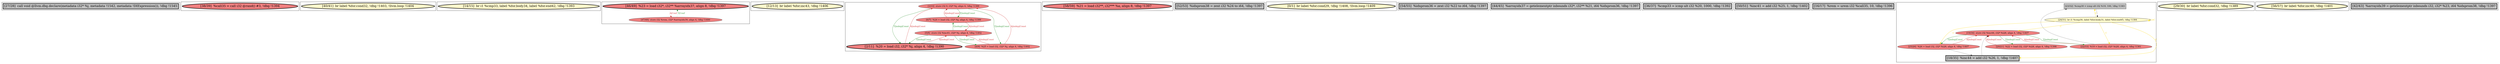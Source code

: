 
digraph G {





subgraph cluster18 {


node4199 [penwidth=3.0,fontsize=20,fillcolor=grey,label="[27/28]  call void @llvm.dbg.declare(metadata i32* %j, metadata !1542, metadata !DIExpression()), !dbg !1545",shape=rectangle,style=filled ]



}

subgraph cluster16 {


node4197 [penwidth=3.0,fontsize=20,fillcolor=lightcoral,label="[38/39]  %call35 = call i32 @rand() #3, !dbg !1394",shape=ellipse,style=filled ]



}

subgraph cluster17 {


node4198 [penwidth=3.0,fontsize=20,fillcolor=lemonchiffon,label="[40/41]  br label %for.cond32, !dbg !1403, !llvm.loop !1404",shape=ellipse,style=filled ]



}

subgraph cluster4 {


node4179 [penwidth=3.0,fontsize=20,fillcolor=lemonchiffon,label="[14/15]  br i1 %cmp33, label %for.body34, label %for.end42, !dbg !1393",shape=ellipse,style=filled ]



}

subgraph cluster3 {


node4178 [penwidth=3.0,fontsize=20,fillcolor=lightcoral,label="[46/49]  %23 = load i32*, i32** %arrayidx37, align 8, !dbg !1397",shape=ellipse,style=filled ]
node4177 [fillcolor=lightcoral,label="[47/48]  store i32 %rem, i32* %arrayidx39, align 4, !dbg !1400",shape=ellipse,style=filled ]

node4177->node4178 [style=dotted,color=forestgreen,label="T|Conf",penwidth=1.0,fontcolor=forestgreen ]
node4178->node4177 [style=dotted,color=firebrick3,label="A|Conf",penwidth=1.0,fontcolor=firebrick3 ]


}

subgraph cluster2 {


node4176 [penwidth=3.0,fontsize=20,fillcolor=lemonchiffon,label="[12/13]  br label %for.inc43, !dbg !1406",shape=ellipse,style=filled ]



}

subgraph cluster1 {


node4175 [fillcolor=lightcoral,label="[3/10]  store i32 0, i32* %j, align 4, !dbg !1388",shape=ellipse,style=filled ]
node4174 [fillcolor=lightcoral,label="[6/7]  %24 = load i32, i32* %j, align 4, !dbg !1399",shape=ellipse,style=filled ]
node4171 [fillcolor=lightcoral,label="[5/8]  store i32 %inc41, i32* %j, align 4, !dbg !1402",shape=ellipse,style=filled ]
node4173 [penwidth=3.0,fontsize=20,fillcolor=lightcoral,label="[2/11]  %20 = load i32, i32* %j, align 4, !dbg !1390",shape=ellipse,style=filled ]
node4172 [fillcolor=lightcoral,label="[4/9]  %25 = load i32, i32* %j, align 4, !dbg !1402",shape=ellipse,style=filled ]

node4172->node4175 [style=solid,color=firebrick3,label="A|indep|Const",penwidth=1.0,fontcolor=firebrick3 ]
node4171->node4174 [style=solid,color=forestgreen,label="T|indep|Const",penwidth=1.0,fontcolor=forestgreen ]
node4173->node4171 [style=solid,color=firebrick3,label="A|indep|Const",penwidth=1.0,fontcolor=firebrick3 ]
node4174->node4175 [style=solid,color=firebrick3,label="A|indep|Const",penwidth=1.0,fontcolor=firebrick3 ]
node4175->node4174 [style=solid,color=forestgreen,label="T|indep|Const",penwidth=1.0,fontcolor=forestgreen ]
node4174->node4171 [style=solid,color=firebrick3,label="A|indep|Const",penwidth=1.0,fontcolor=firebrick3 ]
node4171->node4173 [style=solid,color=forestgreen,label="T|indep|Const",penwidth=1.0,fontcolor=forestgreen ]
node4173->node4175 [style=solid,color=firebrick3,label="A|indep|Const",penwidth=1.0,fontcolor=firebrick3 ]
node4171->node4172 [style=solid,color=forestgreen,label="T|indep|Const",penwidth=1.0,fontcolor=forestgreen ]
node4175->node4173 [style=solid,color=forestgreen,label="T|indep|Const",penwidth=1.0,fontcolor=forestgreen ]
node4175->node4172 [style=solid,color=forestgreen,label="T|indep|Const",penwidth=1.0,fontcolor=forestgreen ]
node4172->node4171 [style=solid,color=firebrick3,label="A|indep|Const",penwidth=1.0,fontcolor=firebrick3 ]


}

subgraph cluster12 {


node4193 [penwidth=3.0,fontsize=20,fillcolor=lightcoral,label="[58/59]  %21 = load i32**, i32*** %a, align 8, !dbg !1397",shape=ellipse,style=filled ]



}

subgraph cluster5 {


node4180 [penwidth=3.0,fontsize=20,fillcolor=grey,label="[52/53]  %idxprom38 = zext i32 %24 to i64, !dbg !1397",shape=rectangle,style=filled ]



}

subgraph cluster0 {


node4170 [penwidth=3.0,fontsize=20,fillcolor=lemonchiffon,label="[0/1]  br label %for.cond29, !dbg !1408, !llvm.loop !1409",shape=ellipse,style=filled ]



}

subgraph cluster6 {


node4181 [penwidth=3.0,fontsize=20,fillcolor=grey,label="[54/55]  %idxprom36 = zext i32 %22 to i64, !dbg !1397",shape=rectangle,style=filled ]



}

subgraph cluster14 {


node4195 [penwidth=3.0,fontsize=20,fillcolor=grey,label="[44/45]  %arrayidx37 = getelementptr inbounds i32*, i32** %21, i64 %idxprom36, !dbg !1397",shape=rectangle,style=filled ]



}

subgraph cluster7 {


node4182 [penwidth=3.0,fontsize=20,fillcolor=grey,label="[36/37]  %cmp33 = icmp ult i32 %20, 1000, !dbg !1392",shape=rectangle,style=filled ]



}

subgraph cluster8 {


node4183 [penwidth=3.0,fontsize=20,fillcolor=grey,label="[50/51]  %inc41 = add i32 %25, 1, !dbg !1402",shape=rectangle,style=filled ]



}

subgraph cluster9 {


node4184 [penwidth=3.0,fontsize=20,fillcolor=grey,label="[16/17]  %rem = urem i32 %call35, 10, !dbg !1396",shape=rectangle,style=filled ]



}

subgraph cluster10 {


node4191 [fillcolor=grey,label="[23/32]  %cmp30 = icmp ult i32 %19, 100, !dbg !1383",shape=rectangle,style=filled ]
node4186 [fillcolor=lightcoral,label="[25/26]  %26 = load i32, i32* %i28, align 4, !dbg !1407",shape=ellipse,style=filled ]
node4189 [fillcolor=lightcoral,label="[22/33]  %19 = load i32, i32* %i28, align 4, !dbg !1381",shape=ellipse,style=filled ]
node4187 [penwidth=3.0,fontsize=20,fillcolor=grey,label="[18/35]  %inc44 = add i32 %26, 1, !dbg !1407",shape=rectangle,style=filled ]
node4185 [fillcolor=lightcoral,label="[20/21]  %22 = load i32, i32* %i28, align 4, !dbg !1398",shape=ellipse,style=filled ]
node4188 [fillcolor=lightcoral,label="[19/34]  store i32 %inc44, i32* %i28, align 4, !dbg !1407",shape=ellipse,style=filled ]
node4190 [fillcolor=lemonchiffon,label="[24/31]  br i1 %cmp30, label %for.body31, label %for.end45, !dbg !1384",shape=ellipse,style=filled ]

node4188->node4186 [style=solid,color=forestgreen,label="T|indep|Const",penwidth=1.0,fontcolor=forestgreen ]
node4186->node4188 [style=solid,color=firebrick3,label="A|indep|Const",penwidth=1.0,fontcolor=firebrick3 ]
node4187->node4188 [style=solid,color=black,label="",penwidth=0.5,fontcolor=black ]
node4190->node4190 [style=solid,color=gold,label="C",penwidth=1.0,fontcolor=gold ]
node4185->node4188 [style=solid,color=firebrick3,label="A|indep|Const",penwidth=1.0,fontcolor=firebrick3 ]
node4190->node4191 [style=solid,color=gold,label="C",penwidth=1.0,fontcolor=gold ]
node4191->node4190 [style=solid,color=black,label="",penwidth=0.5,fontcolor=black ]
node4190->node4189 [style=solid,color=gold,label="C",penwidth=1.0,fontcolor=gold ]
node4186->node4187 [style=solid,color=black,label="",penwidth=0.5,fontcolor=black ]
node4190->node4187 [style=solid,color=gold,label="C",penwidth=1.0,fontcolor=gold ]
node4190->node4186 [style=solid,color=gold,label="C",penwidth=1.0,fontcolor=gold ]
node4190->node4188 [style=solid,color=gold,label="C",penwidth=1.0,fontcolor=gold ]
node4189->node4188 [style=solid,color=firebrick3,label="A|indep|Const",penwidth=1.0,fontcolor=firebrick3 ]
node4188->node4185 [style=solid,color=forestgreen,label="T|indep|Const",penwidth=1.0,fontcolor=forestgreen ]
node4188->node4189 [style=solid,color=forestgreen,label="T|indep|Const",penwidth=1.0,fontcolor=forestgreen ]
node4189->node4191 [style=solid,color=black,label="",penwidth=0.5,fontcolor=black ]


}

subgraph cluster11 {


node4192 [penwidth=3.0,fontsize=20,fillcolor=lemonchiffon,label="[29/30]  br label %for.cond32, !dbg !1389",shape=ellipse,style=filled ]



}

subgraph cluster13 {


node4194 [penwidth=3.0,fontsize=20,fillcolor=lemonchiffon,label="[56/57]  br label %for.inc40, !dbg !1401",shape=ellipse,style=filled ]



}

subgraph cluster15 {


node4196 [penwidth=3.0,fontsize=20,fillcolor=grey,label="[42/43]  %arrayidx39 = getelementptr inbounds i32, i32* %23, i64 %idxprom38, !dbg !1397",shape=rectangle,style=filled ]



}

}
